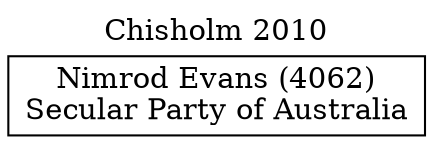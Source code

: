 // House preference flow
digraph "Nimrod Evans (4062)_Chisholm_2010" {
	graph [label="Chisholm 2010" labelloc=t mclimit=10]
	node [shape=box]
	"Nimrod Evans (4062)" [label="Nimrod Evans (4062)
Secular Party of Australia"]
}
